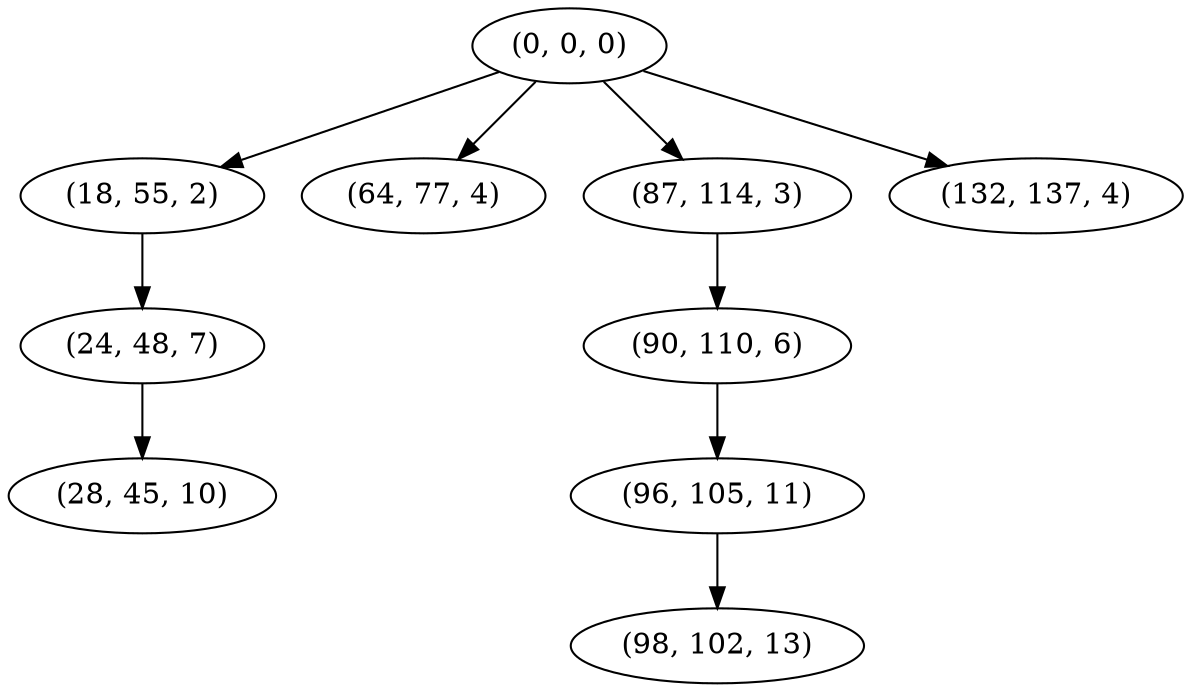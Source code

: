 digraph tree {
    "(0, 0, 0)";
    "(18, 55, 2)";
    "(24, 48, 7)";
    "(28, 45, 10)";
    "(64, 77, 4)";
    "(87, 114, 3)";
    "(90, 110, 6)";
    "(96, 105, 11)";
    "(98, 102, 13)";
    "(132, 137, 4)";
    "(0, 0, 0)" -> "(18, 55, 2)";
    "(0, 0, 0)" -> "(64, 77, 4)";
    "(0, 0, 0)" -> "(87, 114, 3)";
    "(0, 0, 0)" -> "(132, 137, 4)";
    "(18, 55, 2)" -> "(24, 48, 7)";
    "(24, 48, 7)" -> "(28, 45, 10)";
    "(87, 114, 3)" -> "(90, 110, 6)";
    "(90, 110, 6)" -> "(96, 105, 11)";
    "(96, 105, 11)" -> "(98, 102, 13)";
}
